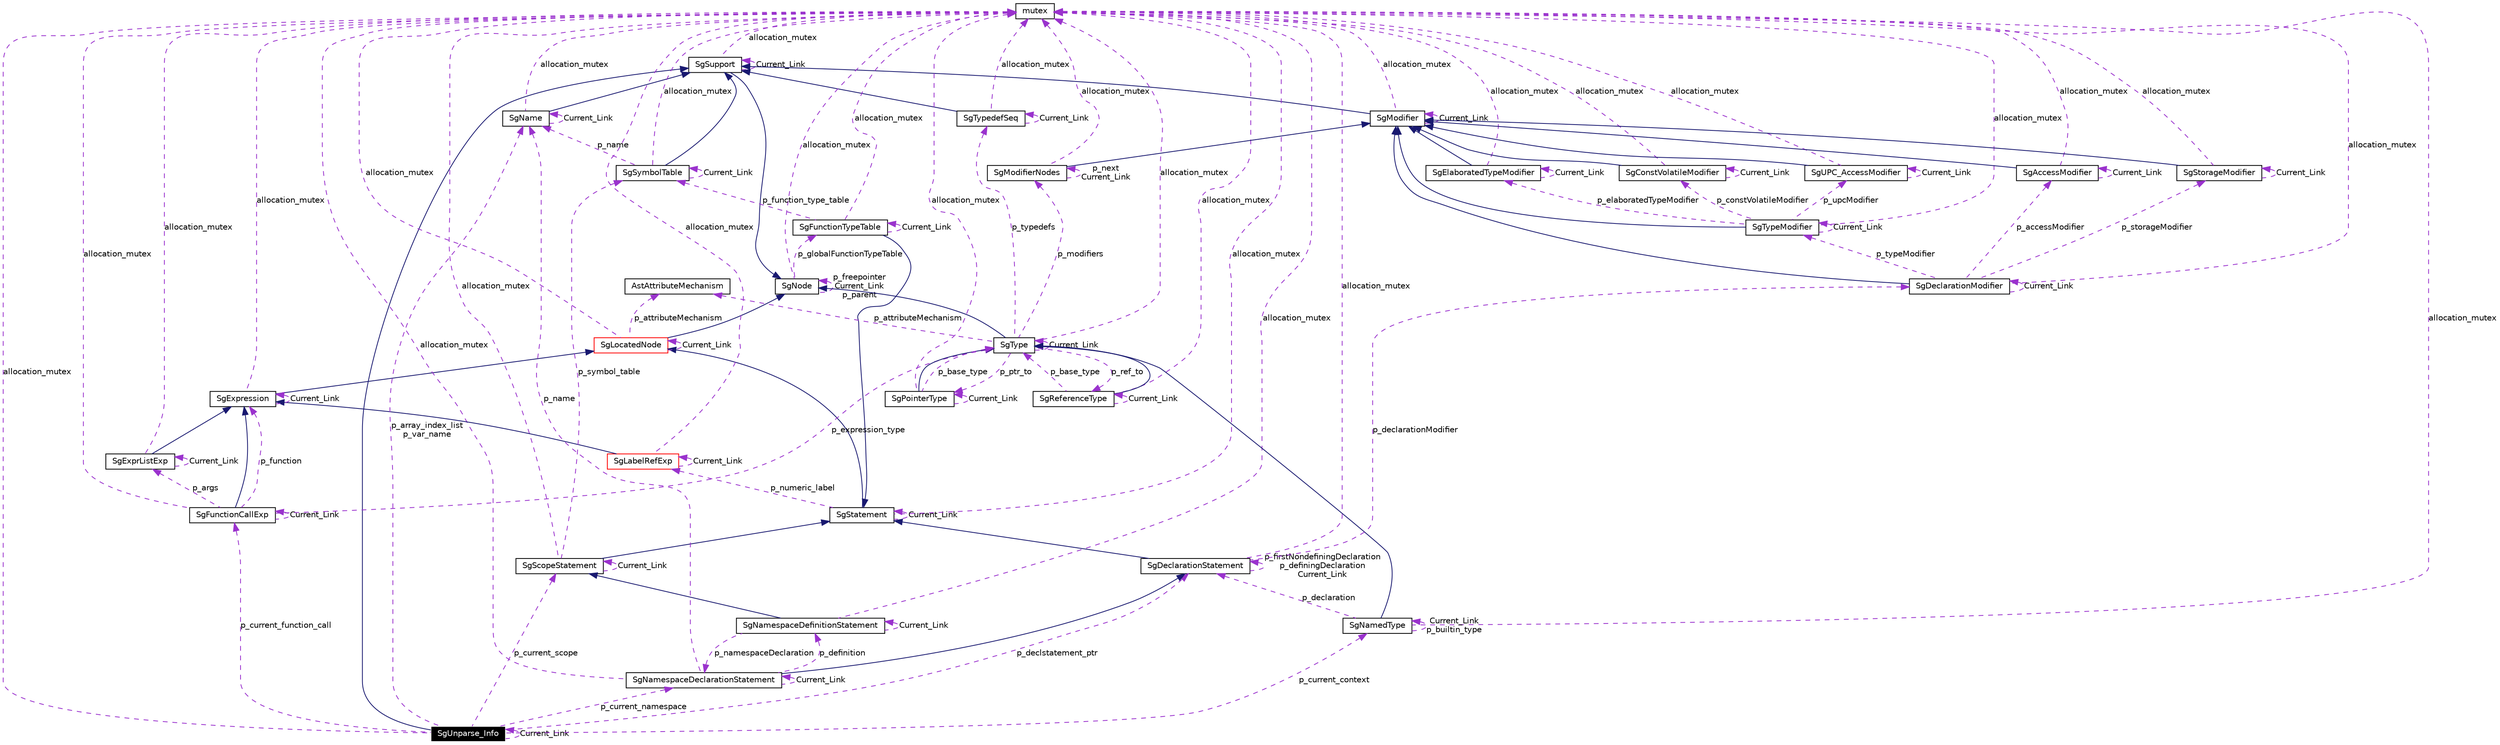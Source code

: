 digraph G
{
  edge [fontname="Helvetica",fontsize=10,labelfontname="Helvetica",labelfontsize=10];
  node [fontname="Helvetica",fontsize=10,shape=record];
  Node1 [label="SgUnparse_Info",height=0.2,width=0.4,color="white", fillcolor="black", style="filled" fontcolor="white"];
  Node2 -> Node1 [dir=back,color="midnightblue",fontsize=10,style="solid",fontname="Helvetica"];
  Node2 [label="SgSupport",height=0.2,width=0.4,color="black",URL="$classSgSupport.html"];
  Node3 -> Node2 [dir=back,color="midnightblue",fontsize=10,style="solid",fontname="Helvetica"];
  Node3 [label="SgNode",height=0.2,width=0.4,color="black",URL="$classSgNode.html"];
  Node4 -> Node3 [dir=back,color="darkorchid3",fontsize=10,style="dashed",label="p_globalFunctionTypeTable",fontname="Helvetica"];
  Node4 [label="SgFunctionTypeTable",height=0.2,width=0.4,color="black",URL="$classSgFunctionTypeTable.html"];
  Node5 -> Node4 [dir=back,color="midnightblue",fontsize=10,style="solid",fontname="Helvetica"];
  Node5 [label="SgStatement",height=0.2,width=0.4,color="black",URL="$classSgStatement.html"];
  Node6 -> Node5 [dir=back,color="midnightblue",fontsize=10,style="solid",fontname="Helvetica"];
  Node6 [label="SgLocatedNode",height=0.2,width=0.4,color="red",URL="$classSgLocatedNode.html"];
  Node3 -> Node6 [dir=back,color="midnightblue",fontsize=10,style="solid",fontname="Helvetica"];
  Node7 -> Node6 [dir=back,color="darkorchid3",fontsize=10,style="dashed",label="allocation_mutex",fontname="Helvetica"];
  Node7 [label="mutex",height=0.2,width=0.4,color="black",URL="$classmutex.html"];
  Node8 -> Node6 [dir=back,color="darkorchid3",fontsize=10,style="dashed",label="p_attributeMechanism",fontname="Helvetica"];
  Node8 [label="AstAttributeMechanism",height=0.2,width=0.4,color="black",URL="$classAstAttributeMechanism.html"];
  Node6 -> Node6 [dir=back,color="darkorchid3",fontsize=10,style="dashed",label="Current_Link",fontname="Helvetica"];
  Node9 -> Node5 [dir=back,color="darkorchid3",fontsize=10,style="dashed",label="p_numeric_label",fontname="Helvetica"];
  Node9 [label="SgLabelRefExp",height=0.2,width=0.4,color="red",URL="$classSgLabelRefExp.html"];
  Node10 -> Node9 [dir=back,color="midnightblue",fontsize=10,style="solid",fontname="Helvetica"];
  Node10 [label="SgExpression",height=0.2,width=0.4,color="black",URL="$classSgExpression.html"];
  Node6 -> Node10 [dir=back,color="midnightblue",fontsize=10,style="solid",fontname="Helvetica"];
  Node10 -> Node10 [dir=back,color="darkorchid3",fontsize=10,style="dashed",label="Current_Link",fontname="Helvetica"];
  Node7 -> Node10 [dir=back,color="darkorchid3",fontsize=10,style="dashed",label="allocation_mutex",fontname="Helvetica"];
  Node9 -> Node9 [dir=back,color="darkorchid3",fontsize=10,style="dashed",label="Current_Link",fontname="Helvetica"];
  Node7 -> Node9 [dir=back,color="darkorchid3",fontsize=10,style="dashed",label="allocation_mutex",fontname="Helvetica"];
  Node5 -> Node5 [dir=back,color="darkorchid3",fontsize=10,style="dashed",label="Current_Link",fontname="Helvetica"];
  Node7 -> Node5 [dir=back,color="darkorchid3",fontsize=10,style="dashed",label="allocation_mutex",fontname="Helvetica"];
  Node4 -> Node4 [dir=back,color="darkorchid3",fontsize=10,style="dashed",label="Current_Link",fontname="Helvetica"];
  Node7 -> Node4 [dir=back,color="darkorchid3",fontsize=10,style="dashed",label="allocation_mutex",fontname="Helvetica"];
  Node11 -> Node4 [dir=back,color="darkorchid3",fontsize=10,style="dashed",label="p_function_type_table",fontname="Helvetica"];
  Node11 [label="SgSymbolTable",height=0.2,width=0.4,color="black",URL="$classSgSymbolTable.html"];
  Node2 -> Node11 [dir=back,color="midnightblue",fontsize=10,style="solid",fontname="Helvetica"];
  Node7 -> Node11 [dir=back,color="darkorchid3",fontsize=10,style="dashed",label="allocation_mutex",fontname="Helvetica"];
  Node12 -> Node11 [dir=back,color="darkorchid3",fontsize=10,style="dashed",label="p_name",fontname="Helvetica"];
  Node12 [label="SgName",height=0.2,width=0.4,color="black",URL="$classSgName.html"];
  Node2 -> Node12 [dir=back,color="midnightblue",fontsize=10,style="solid",fontname="Helvetica"];
  Node7 -> Node12 [dir=back,color="darkorchid3",fontsize=10,style="dashed",label="allocation_mutex",fontname="Helvetica"];
  Node12 -> Node12 [dir=back,color="darkorchid3",fontsize=10,style="dashed",label="Current_Link",fontname="Helvetica"];
  Node11 -> Node11 [dir=back,color="darkorchid3",fontsize=10,style="dashed",label="Current_Link",fontname="Helvetica"];
  Node3 -> Node3 [dir=back,color="darkorchid3",fontsize=10,style="dashed",label="p_freepointer\nCurrent_Link\np_parent",fontname="Helvetica"];
  Node7 -> Node3 [dir=back,color="darkorchid3",fontsize=10,style="dashed",label="allocation_mutex",fontname="Helvetica"];
  Node7 -> Node2 [dir=back,color="darkorchid3",fontsize=10,style="dashed",label="allocation_mutex",fontname="Helvetica"];
  Node2 -> Node2 [dir=back,color="darkorchid3",fontsize=10,style="dashed",label="Current_Link",fontname="Helvetica"];
  Node13 -> Node1 [dir=back,color="darkorchid3",fontsize=10,style="dashed",label="p_current_function_call",fontname="Helvetica"];
  Node13 [label="SgFunctionCallExp",height=0.2,width=0.4,color="black",URL="$classSgFunctionCallExp.html"];
  Node10 -> Node13 [dir=back,color="midnightblue",fontsize=10,style="solid",fontname="Helvetica"];
  Node14 -> Node13 [dir=back,color="darkorchid3",fontsize=10,style="dashed",label="p_args",fontname="Helvetica"];
  Node14 [label="SgExprListExp",height=0.2,width=0.4,color="black",URL="$classSgExprListExp.html"];
  Node10 -> Node14 [dir=back,color="midnightblue",fontsize=10,style="solid",fontname="Helvetica"];
  Node14 -> Node14 [dir=back,color="darkorchid3",fontsize=10,style="dashed",label="Current_Link",fontname="Helvetica"];
  Node7 -> Node14 [dir=back,color="darkorchid3",fontsize=10,style="dashed",label="allocation_mutex",fontname="Helvetica"];
  Node10 -> Node13 [dir=back,color="darkorchid3",fontsize=10,style="dashed",label="p_function",fontname="Helvetica"];
  Node13 -> Node13 [dir=back,color="darkorchid3",fontsize=10,style="dashed",label="Current_Link",fontname="Helvetica"];
  Node7 -> Node13 [dir=back,color="darkorchid3",fontsize=10,style="dashed",label="allocation_mutex",fontname="Helvetica"];
  Node15 -> Node13 [dir=back,color="darkorchid3",fontsize=10,style="dashed",label="p_expression_type",fontname="Helvetica"];
  Node15 [label="SgType",height=0.2,width=0.4,color="black",URL="$classSgType.html"];
  Node3 -> Node15 [dir=back,color="midnightblue",fontsize=10,style="solid",fontname="Helvetica"];
  Node16 -> Node15 [dir=back,color="darkorchid3",fontsize=10,style="dashed",label="p_ptr_to",fontname="Helvetica"];
  Node16 [label="SgPointerType",height=0.2,width=0.4,color="black",URL="$classSgPointerType.html"];
  Node15 -> Node16 [dir=back,color="midnightblue",fontsize=10,style="solid",fontname="Helvetica"];
  Node16 -> Node16 [dir=back,color="darkorchid3",fontsize=10,style="dashed",label="Current_Link",fontname="Helvetica"];
  Node7 -> Node16 [dir=back,color="darkorchid3",fontsize=10,style="dashed",label="allocation_mutex",fontname="Helvetica"];
  Node15 -> Node16 [dir=back,color="darkorchid3",fontsize=10,style="dashed",label="p_base_type",fontname="Helvetica"];
  Node17 -> Node15 [dir=back,color="darkorchid3",fontsize=10,style="dashed",label="p_ref_to",fontname="Helvetica"];
  Node17 [label="SgReferenceType",height=0.2,width=0.4,color="black",URL="$classSgReferenceType.html"];
  Node15 -> Node17 [dir=back,color="midnightblue",fontsize=10,style="solid",fontname="Helvetica"];
  Node17 -> Node17 [dir=back,color="darkorchid3",fontsize=10,style="dashed",label="Current_Link",fontname="Helvetica"];
  Node7 -> Node17 [dir=back,color="darkorchid3",fontsize=10,style="dashed",label="allocation_mutex",fontname="Helvetica"];
  Node15 -> Node17 [dir=back,color="darkorchid3",fontsize=10,style="dashed",label="p_base_type",fontname="Helvetica"];
  Node18 -> Node15 [dir=back,color="darkorchid3",fontsize=10,style="dashed",label="p_modifiers",fontname="Helvetica"];
  Node18 [label="SgModifierNodes",height=0.2,width=0.4,color="black",URL="$classSgModifierNodes.html"];
  Node19 -> Node18 [dir=back,color="midnightblue",fontsize=10,style="solid",fontname="Helvetica"];
  Node19 [label="SgModifier",height=0.2,width=0.4,color="black",URL="$classSgModifier.html"];
  Node2 -> Node19 [dir=back,color="midnightblue",fontsize=10,style="solid",fontname="Helvetica"];
  Node7 -> Node19 [dir=back,color="darkorchid3",fontsize=10,style="dashed",label="allocation_mutex",fontname="Helvetica"];
  Node19 -> Node19 [dir=back,color="darkorchid3",fontsize=10,style="dashed",label="Current_Link",fontname="Helvetica"];
  Node18 -> Node18 [dir=back,color="darkorchid3",fontsize=10,style="dashed",label="p_next\nCurrent_Link",fontname="Helvetica"];
  Node7 -> Node18 [dir=back,color="darkorchid3",fontsize=10,style="dashed",label="allocation_mutex",fontname="Helvetica"];
  Node7 -> Node15 [dir=back,color="darkorchid3",fontsize=10,style="dashed",label="allocation_mutex",fontname="Helvetica"];
  Node8 -> Node15 [dir=back,color="darkorchid3",fontsize=10,style="dashed",label="p_attributeMechanism",fontname="Helvetica"];
  Node20 -> Node15 [dir=back,color="darkorchid3",fontsize=10,style="dashed",label="p_typedefs",fontname="Helvetica"];
  Node20 [label="SgTypedefSeq",height=0.2,width=0.4,color="black",URL="$classSgTypedefSeq.html"];
  Node2 -> Node20 [dir=back,color="midnightblue",fontsize=10,style="solid",fontname="Helvetica"];
  Node7 -> Node20 [dir=back,color="darkorchid3",fontsize=10,style="dashed",label="allocation_mutex",fontname="Helvetica"];
  Node20 -> Node20 [dir=back,color="darkorchid3",fontsize=10,style="dashed",label="Current_Link",fontname="Helvetica"];
  Node15 -> Node15 [dir=back,color="darkorchid3",fontsize=10,style="dashed",label="Current_Link",fontname="Helvetica"];
  Node1 -> Node1 [dir=back,color="darkorchid3",fontsize=10,style="dashed",label="Current_Link",fontname="Helvetica"];
  Node7 -> Node1 [dir=back,color="darkorchid3",fontsize=10,style="dashed",label="allocation_mutex",fontname="Helvetica"];
  Node21 -> Node1 [dir=back,color="darkorchid3",fontsize=10,style="dashed",label="p_current_context",fontname="Helvetica"];
  Node21 [label="SgNamedType",height=0.2,width=0.4,color="black",URL="$classSgNamedType.html"];
  Node15 -> Node21 [dir=back,color="midnightblue",fontsize=10,style="solid",fontname="Helvetica"];
  Node7 -> Node21 [dir=back,color="darkorchid3",fontsize=10,style="dashed",label="allocation_mutex",fontname="Helvetica"];
  Node21 -> Node21 [dir=back,color="darkorchid3",fontsize=10,style="dashed",label="Current_Link\np_builtin_type",fontname="Helvetica"];
  Node22 -> Node21 [dir=back,color="darkorchid3",fontsize=10,style="dashed",label="p_declaration",fontname="Helvetica"];
  Node22 [label="SgDeclarationStatement",height=0.2,width=0.4,color="black",URL="$classSgDeclarationStatement.html"];
  Node5 -> Node22 [dir=back,color="midnightblue",fontsize=10,style="solid",fontname="Helvetica"];
  Node23 -> Node22 [dir=back,color="darkorchid3",fontsize=10,style="dashed",label="p_declarationModifier",fontname="Helvetica"];
  Node23 [label="SgDeclarationModifier",height=0.2,width=0.4,color="black",URL="$classSgDeclarationModifier.html"];
  Node19 -> Node23 [dir=back,color="midnightblue",fontsize=10,style="solid",fontname="Helvetica"];
  Node24 -> Node23 [dir=back,color="darkorchid3",fontsize=10,style="dashed",label="p_typeModifier",fontname="Helvetica"];
  Node24 [label="SgTypeModifier",height=0.2,width=0.4,color="black",URL="$classSgTypeModifier.html"];
  Node19 -> Node24 [dir=back,color="midnightblue",fontsize=10,style="solid",fontname="Helvetica"];
  Node25 -> Node24 [dir=back,color="darkorchid3",fontsize=10,style="dashed",label="p_elaboratedTypeModifier",fontname="Helvetica"];
  Node25 [label="SgElaboratedTypeModifier",height=0.2,width=0.4,color="black",URL="$classSgElaboratedTypeModifier.html"];
  Node19 -> Node25 [dir=back,color="midnightblue",fontsize=10,style="solid",fontname="Helvetica"];
  Node25 -> Node25 [dir=back,color="darkorchid3",fontsize=10,style="dashed",label="Current_Link",fontname="Helvetica"];
  Node7 -> Node25 [dir=back,color="darkorchid3",fontsize=10,style="dashed",label="allocation_mutex",fontname="Helvetica"];
  Node24 -> Node24 [dir=back,color="darkorchid3",fontsize=10,style="dashed",label="Current_Link",fontname="Helvetica"];
  Node26 -> Node24 [dir=back,color="darkorchid3",fontsize=10,style="dashed",label="p_constVolatileModifier",fontname="Helvetica"];
  Node26 [label="SgConstVolatileModifier",height=0.2,width=0.4,color="black",URL="$classSgConstVolatileModifier.html"];
  Node19 -> Node26 [dir=back,color="midnightblue",fontsize=10,style="solid",fontname="Helvetica"];
  Node26 -> Node26 [dir=back,color="darkorchid3",fontsize=10,style="dashed",label="Current_Link",fontname="Helvetica"];
  Node7 -> Node26 [dir=back,color="darkorchid3",fontsize=10,style="dashed",label="allocation_mutex",fontname="Helvetica"];
  Node7 -> Node24 [dir=back,color="darkorchid3",fontsize=10,style="dashed",label="allocation_mutex",fontname="Helvetica"];
  Node27 -> Node24 [dir=back,color="darkorchid3",fontsize=10,style="dashed",label="p_upcModifier",fontname="Helvetica"];
  Node27 [label="SgUPC_AccessModifier",height=0.2,width=0.4,color="black",URL="$classSgUPC__AccessModifier.html"];
  Node19 -> Node27 [dir=back,color="midnightblue",fontsize=10,style="solid",fontname="Helvetica"];
  Node7 -> Node27 [dir=back,color="darkorchid3",fontsize=10,style="dashed",label="allocation_mutex",fontname="Helvetica"];
  Node27 -> Node27 [dir=back,color="darkorchid3",fontsize=10,style="dashed",label="Current_Link",fontname="Helvetica"];
  Node23 -> Node23 [dir=back,color="darkorchid3",fontsize=10,style="dashed",label="Current_Link",fontname="Helvetica"];
  Node7 -> Node23 [dir=back,color="darkorchid3",fontsize=10,style="dashed",label="allocation_mutex",fontname="Helvetica"];
  Node28 -> Node23 [dir=back,color="darkorchid3",fontsize=10,style="dashed",label="p_storageModifier",fontname="Helvetica"];
  Node28 [label="SgStorageModifier",height=0.2,width=0.4,color="black",URL="$classSgStorageModifier.html"];
  Node19 -> Node28 [dir=back,color="midnightblue",fontsize=10,style="solid",fontname="Helvetica"];
  Node7 -> Node28 [dir=back,color="darkorchid3",fontsize=10,style="dashed",label="allocation_mutex",fontname="Helvetica"];
  Node28 -> Node28 [dir=back,color="darkorchid3",fontsize=10,style="dashed",label="Current_Link",fontname="Helvetica"];
  Node29 -> Node23 [dir=back,color="darkorchid3",fontsize=10,style="dashed",label="p_accessModifier",fontname="Helvetica"];
  Node29 [label="SgAccessModifier",height=0.2,width=0.4,color="black",URL="$classSgAccessModifier.html"];
  Node19 -> Node29 [dir=back,color="midnightblue",fontsize=10,style="solid",fontname="Helvetica"];
  Node7 -> Node29 [dir=back,color="darkorchid3",fontsize=10,style="dashed",label="allocation_mutex",fontname="Helvetica"];
  Node29 -> Node29 [dir=back,color="darkorchid3",fontsize=10,style="dashed",label="Current_Link",fontname="Helvetica"];
  Node7 -> Node22 [dir=back,color="darkorchid3",fontsize=10,style="dashed",label="allocation_mutex",fontname="Helvetica"];
  Node22 -> Node22 [dir=back,color="darkorchid3",fontsize=10,style="dashed",label="p_firstNondefiningDeclaration\np_definingDeclaration\nCurrent_Link",fontname="Helvetica"];
  Node30 -> Node1 [dir=back,color="darkorchid3",fontsize=10,style="dashed",label="p_current_scope",fontname="Helvetica"];
  Node30 [label="SgScopeStatement",height=0.2,width=0.4,color="black",URL="$classSgScopeStatement.html"];
  Node5 -> Node30 [dir=back,color="midnightblue",fontsize=10,style="solid",fontname="Helvetica"];
  Node7 -> Node30 [dir=back,color="darkorchid3",fontsize=10,style="dashed",label="allocation_mutex",fontname="Helvetica"];
  Node30 -> Node30 [dir=back,color="darkorchid3",fontsize=10,style="dashed",label="Current_Link",fontname="Helvetica"];
  Node11 -> Node30 [dir=back,color="darkorchid3",fontsize=10,style="dashed",label="p_symbol_table",fontname="Helvetica"];
  Node31 -> Node1 [dir=back,color="darkorchid3",fontsize=10,style="dashed",label="p_current_namespace",fontname="Helvetica"];
  Node31 [label="SgNamespaceDeclarationStatement",height=0.2,width=0.4,color="black",URL="$classSgNamespaceDeclarationStatement.html"];
  Node22 -> Node31 [dir=back,color="midnightblue",fontsize=10,style="solid",fontname="Helvetica"];
  Node7 -> Node31 [dir=back,color="darkorchid3",fontsize=10,style="dashed",label="allocation_mutex",fontname="Helvetica"];
  Node32 -> Node31 [dir=back,color="darkorchid3",fontsize=10,style="dashed",label="p_definition",fontname="Helvetica"];
  Node32 [label="SgNamespaceDefinitionStatement",height=0.2,width=0.4,color="black",URL="$classSgNamespaceDefinitionStatement.html"];
  Node30 -> Node32 [dir=back,color="midnightblue",fontsize=10,style="solid",fontname="Helvetica"];
  Node7 -> Node32 [dir=back,color="darkorchid3",fontsize=10,style="dashed",label="allocation_mutex",fontname="Helvetica"];
  Node32 -> Node32 [dir=back,color="darkorchid3",fontsize=10,style="dashed",label="Current_Link",fontname="Helvetica"];
  Node31 -> Node32 [dir=back,color="darkorchid3",fontsize=10,style="dashed",label="p_namespaceDeclaration",fontname="Helvetica"];
  Node12 -> Node31 [dir=back,color="darkorchid3",fontsize=10,style="dashed",label="p_name",fontname="Helvetica"];
  Node31 -> Node31 [dir=back,color="darkorchid3",fontsize=10,style="dashed",label="Current_Link",fontname="Helvetica"];
  Node12 -> Node1 [dir=back,color="darkorchid3",fontsize=10,style="dashed",label="p_array_index_list\np_var_name",fontname="Helvetica"];
  Node22 -> Node1 [dir=back,color="darkorchid3",fontsize=10,style="dashed",label="p_declstatement_ptr",fontname="Helvetica"];
}
